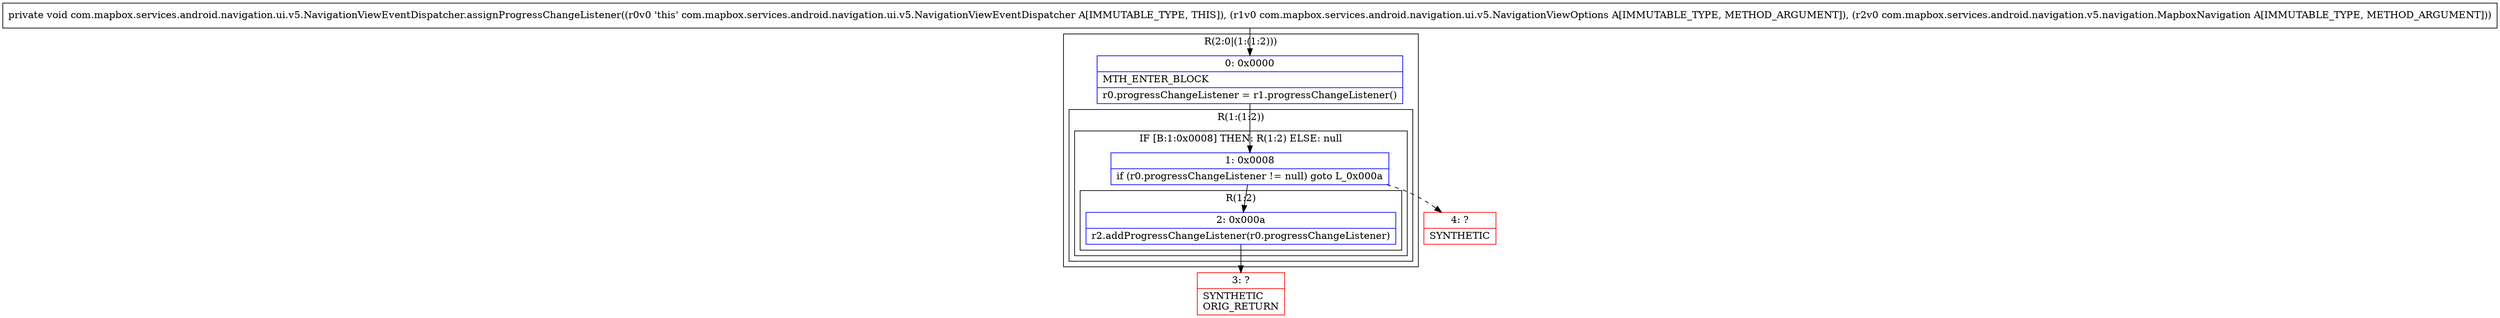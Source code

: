 digraph "CFG forcom.mapbox.services.android.navigation.ui.v5.NavigationViewEventDispatcher.assignProgressChangeListener(Lcom\/mapbox\/services\/android\/navigation\/ui\/v5\/NavigationViewOptions;Lcom\/mapbox\/services\/android\/navigation\/v5\/navigation\/MapboxNavigation;)V" {
subgraph cluster_Region_833035702 {
label = "R(2:0|(1:(1:2)))";
node [shape=record,color=blue];
Node_0 [shape=record,label="{0\:\ 0x0000|MTH_ENTER_BLOCK\l|r0.progressChangeListener = r1.progressChangeListener()\l}"];
subgraph cluster_Region_450355130 {
label = "R(1:(1:2))";
node [shape=record,color=blue];
subgraph cluster_IfRegion_2079249025 {
label = "IF [B:1:0x0008] THEN: R(1:2) ELSE: null";
node [shape=record,color=blue];
Node_1 [shape=record,label="{1\:\ 0x0008|if (r0.progressChangeListener != null) goto L_0x000a\l}"];
subgraph cluster_Region_1924678116 {
label = "R(1:2)";
node [shape=record,color=blue];
Node_2 [shape=record,label="{2\:\ 0x000a|r2.addProgressChangeListener(r0.progressChangeListener)\l}"];
}
}
}
}
Node_3 [shape=record,color=red,label="{3\:\ ?|SYNTHETIC\lORIG_RETURN\l}"];
Node_4 [shape=record,color=red,label="{4\:\ ?|SYNTHETIC\l}"];
MethodNode[shape=record,label="{private void com.mapbox.services.android.navigation.ui.v5.NavigationViewEventDispatcher.assignProgressChangeListener((r0v0 'this' com.mapbox.services.android.navigation.ui.v5.NavigationViewEventDispatcher A[IMMUTABLE_TYPE, THIS]), (r1v0 com.mapbox.services.android.navigation.ui.v5.NavigationViewOptions A[IMMUTABLE_TYPE, METHOD_ARGUMENT]), (r2v0 com.mapbox.services.android.navigation.v5.navigation.MapboxNavigation A[IMMUTABLE_TYPE, METHOD_ARGUMENT])) }"];
MethodNode -> Node_0;
Node_0 -> Node_1;
Node_1 -> Node_2;
Node_1 -> Node_4[style=dashed];
Node_2 -> Node_3;
}

